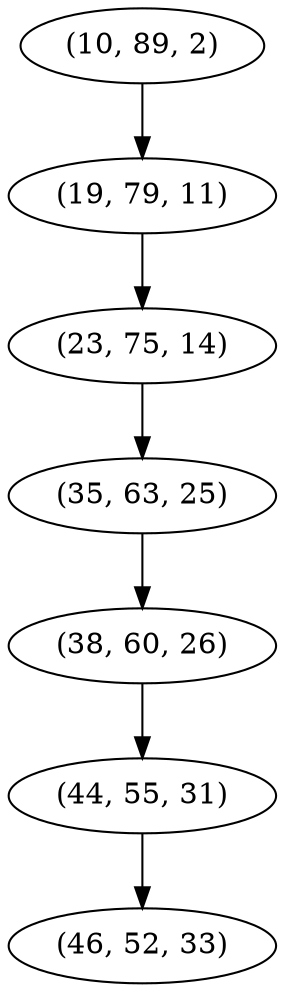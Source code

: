 digraph tree {
    "(10, 89, 2)";
    "(19, 79, 11)";
    "(23, 75, 14)";
    "(35, 63, 25)";
    "(38, 60, 26)";
    "(44, 55, 31)";
    "(46, 52, 33)";
    "(10, 89, 2)" -> "(19, 79, 11)";
    "(19, 79, 11)" -> "(23, 75, 14)";
    "(23, 75, 14)" -> "(35, 63, 25)";
    "(35, 63, 25)" -> "(38, 60, 26)";
    "(38, 60, 26)" -> "(44, 55, 31)";
    "(44, 55, 31)" -> "(46, 52, 33)";
}
